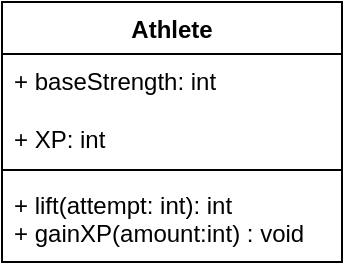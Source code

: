 <mxfile version="28.2.3">
  <diagram name="Page-1" id="uiEVrqM6zR9FgZwaDUHF">
    <mxGraphModel dx="1360" dy="795" grid="1" gridSize="10" guides="1" tooltips="1" connect="1" arrows="1" fold="1" page="1" pageScale="1" pageWidth="850" pageHeight="1100" math="0" shadow="0">
      <root>
        <mxCell id="0" />
        <mxCell id="1" parent="0" />
        <mxCell id="7aWqR-SPFKHSEZrjgF6k-8" value="Athlete" style="swimlane;fontStyle=1;align=center;verticalAlign=top;childLayout=stackLayout;horizontal=1;startSize=26;horizontalStack=0;resizeParent=1;resizeParentMax=0;resizeLast=0;collapsible=1;marginBottom=0;whiteSpace=wrap;html=1;" vertex="1" parent="1">
          <mxGeometry x="120" y="40" width="170" height="130" as="geometry" />
        </mxCell>
        <mxCell id="7aWqR-SPFKHSEZrjgF6k-9" value="&lt;div&gt;+ baseStrength: int&lt;/div&gt;&lt;div&gt;&lt;br&gt;&lt;/div&gt;&lt;div&gt;+ XP: int&lt;/div&gt;" style="text;strokeColor=none;fillColor=none;align=left;verticalAlign=top;spacingLeft=4;spacingRight=4;overflow=hidden;rotatable=0;points=[[0,0.5],[1,0.5]];portConstraint=eastwest;whiteSpace=wrap;html=1;" vertex="1" parent="7aWqR-SPFKHSEZrjgF6k-8">
          <mxGeometry y="26" width="170" height="54" as="geometry" />
        </mxCell>
        <mxCell id="7aWqR-SPFKHSEZrjgF6k-10" value="" style="line;strokeWidth=1;fillColor=none;align=left;verticalAlign=middle;spacingTop=-1;spacingLeft=3;spacingRight=3;rotatable=0;labelPosition=right;points=[];portConstraint=eastwest;strokeColor=inherit;" vertex="1" parent="7aWqR-SPFKHSEZrjgF6k-8">
          <mxGeometry y="80" width="170" height="8" as="geometry" />
        </mxCell>
        <mxCell id="7aWqR-SPFKHSEZrjgF6k-11" value="&lt;div&gt;+ lift(attempt: int): int&lt;/div&gt;&lt;div&gt;+ gainXP(amount:int) : void&lt;/div&gt;" style="text;strokeColor=none;fillColor=none;align=left;verticalAlign=top;spacingLeft=4;spacingRight=4;overflow=hidden;rotatable=0;points=[[0,0.5],[1,0.5]];portConstraint=eastwest;whiteSpace=wrap;html=1;" vertex="1" parent="7aWqR-SPFKHSEZrjgF6k-8">
          <mxGeometry y="88" width="170" height="42" as="geometry" />
        </mxCell>
      </root>
    </mxGraphModel>
  </diagram>
</mxfile>
